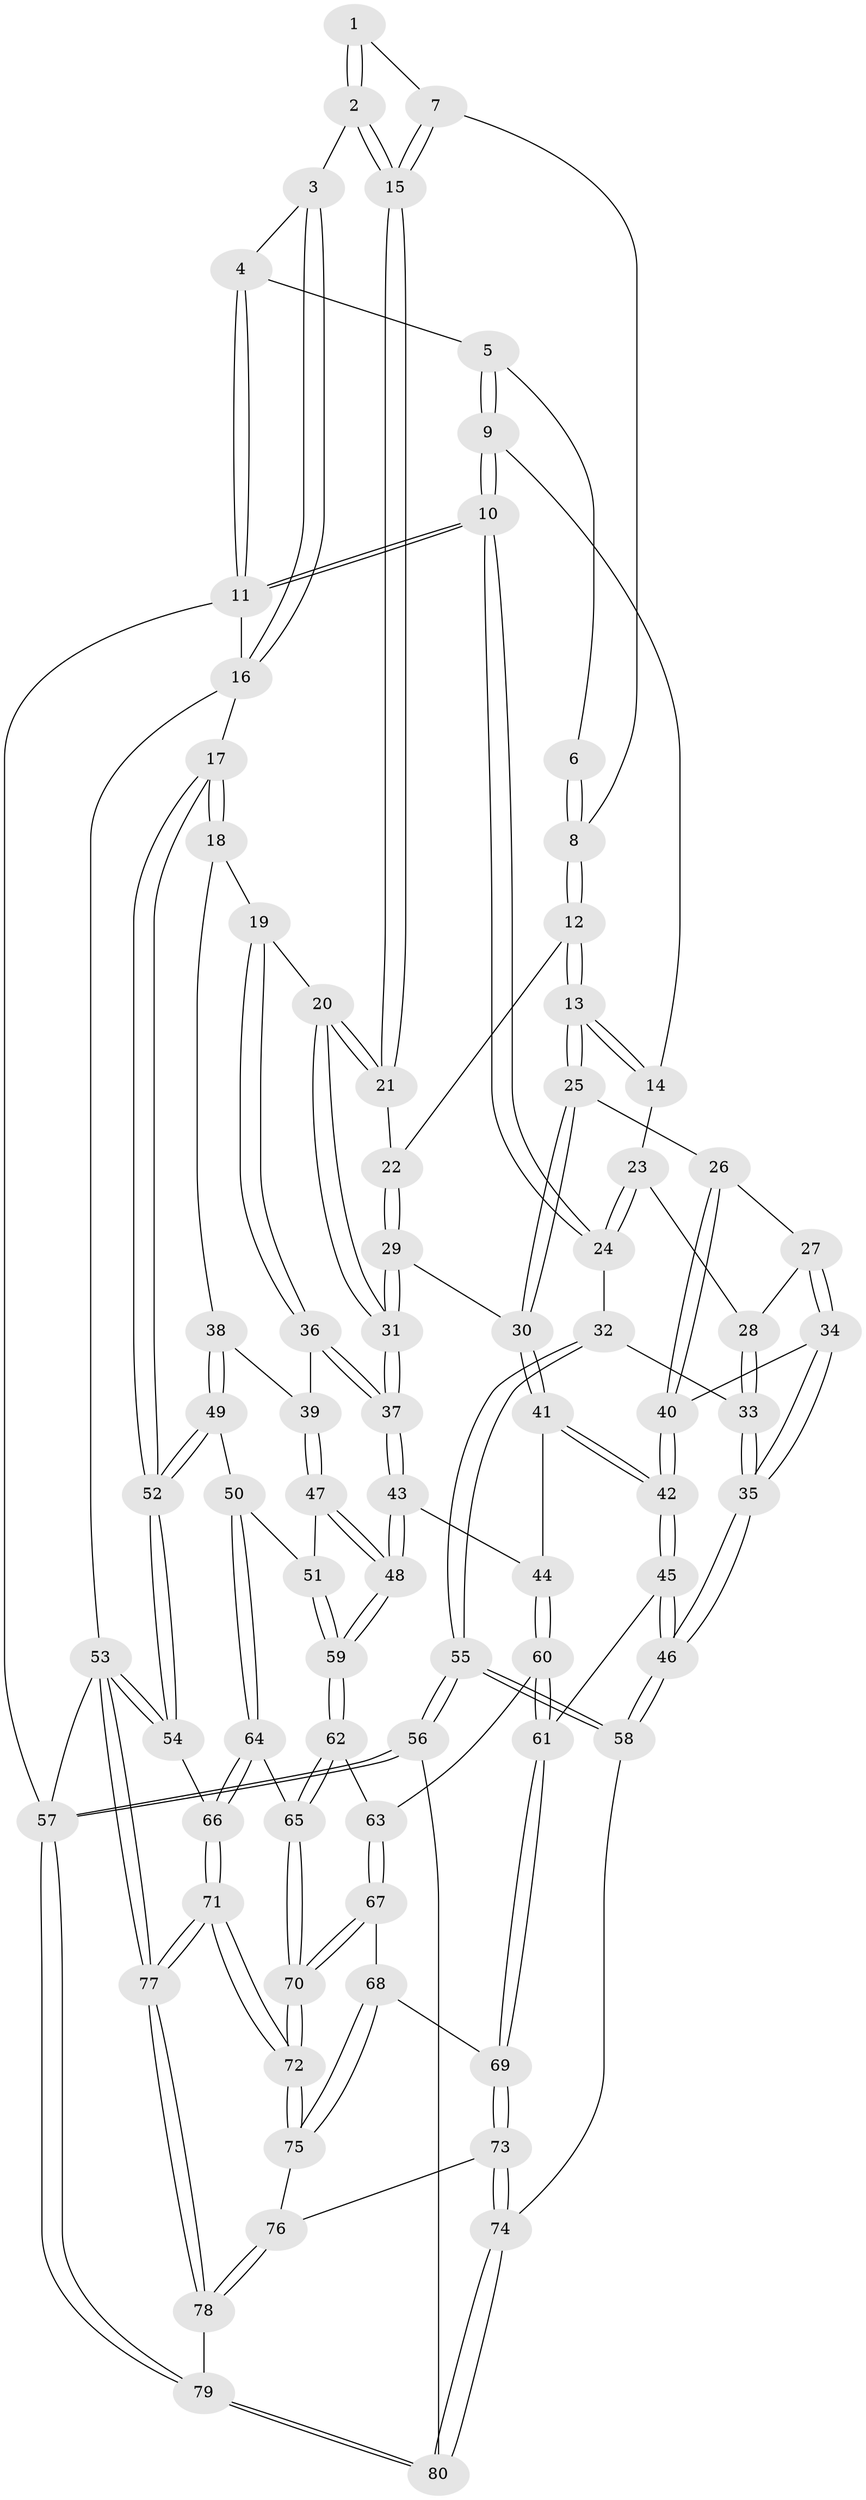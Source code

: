 // coarse degree distribution, {2: 0.021739130434782608, 4: 0.5217391304347826, 3: 0.13043478260869565, 5: 0.2608695652173913, 6: 0.06521739130434782}
// Generated by graph-tools (version 1.1) at 2025/52/02/27/25 19:52:35]
// undirected, 80 vertices, 197 edges
graph export_dot {
graph [start="1"]
  node [color=gray90,style=filled];
  1 [pos="+0.49698560201670516+0.0637848763026423"];
  2 [pos="+0.7689383899727258+0"];
  3 [pos="+0.8659970844582677+0"];
  4 [pos="+0.2324763176441666+0"];
  5 [pos="+0.28635005792922147+0"];
  6 [pos="+0.3632433697765403+0.050650487089478446"];
  7 [pos="+0.46124406500306825+0.17083946342221312"];
  8 [pos="+0.4080701421661556+0.1977034407783711"];
  9 [pos="+0.20265031511464296+0.197842312657003"];
  10 [pos="+0+0"];
  11 [pos="+0+0"];
  12 [pos="+0.37794441609472923+0.25713062013016497"];
  13 [pos="+0.33866576983204383+0.29510700884973784"];
  14 [pos="+0.20340517895907928+0.20811121923409623"];
  15 [pos="+0.6470700767230991+0.22451695900193408"];
  16 [pos="+1+0"];
  17 [pos="+1+0.23525981539789556"];
  18 [pos="+0.945706092385232+0.3213343581503847"];
  19 [pos="+0.8048493617876223+0.3720322107275208"];
  20 [pos="+0.7059191765279638+0.31605675197307337"];
  21 [pos="+0.6458309914096092+0.23387039503964538"];
  22 [pos="+0.6075008751677686+0.2656683805991582"];
  23 [pos="+0.139412798175291+0.2562808064438927"];
  24 [pos="+0+0.2317772552849068"];
  25 [pos="+0.3514725254583965+0.35817656764983113"];
  26 [pos="+0.31140182383455256+0.39966124471580755"];
  27 [pos="+0.17788879188814768+0.39856364363656416"];
  28 [pos="+0.120894128795109+0.38532115588976684"];
  29 [pos="+0.5627272518929031+0.33621640856441837"];
  30 [pos="+0.4328981156901229+0.409421476746775"];
  31 [pos="+0.630511087756472+0.49643842200268656"];
  32 [pos="+0+0.400058413447895"];
  33 [pos="+0.09787554831590714+0.4127506381894003"];
  34 [pos="+0.20714416721847045+0.48744395664843015"];
  35 [pos="+0.1362996360245111+0.5519100550835102"];
  36 [pos="+0.7870943015851897+0.44978758221352266"];
  37 [pos="+0.6299456076074968+0.5246867382310662"];
  38 [pos="+0.8552049777548819+0.4993833112416517"];
  39 [pos="+0.7961974377546653+0.4644906091547777"];
  40 [pos="+0.29512923818260606+0.43791180340735797"];
  41 [pos="+0.4864663856785061+0.5317926281193457"];
  42 [pos="+0.30939362951899246+0.6050322120534014"];
  43 [pos="+0.6176217413010751+0.5479614502396973"];
  44 [pos="+0.5232126769058284+0.5553035525706352"];
  45 [pos="+0.28956306139396143+0.6316100412796776"];
  46 [pos="+0.1126825251455417+0.7107423825878384"];
  47 [pos="+0.7920224471393499+0.5462370295478636"];
  48 [pos="+0.6697125043648425+0.6088101931971294"];
  49 [pos="+0.9760409635838253+0.5946495280083274"];
  50 [pos="+0.9647718617035053+0.5989590598175031"];
  51 [pos="+0.8485022756987547+0.5878087710037555"];
  52 [pos="+1+0.5803459005358036"];
  53 [pos="+1+1"];
  54 [pos="+1+0.8301292172137654"];
  55 [pos="+0+0.8192576598507846"];
  56 [pos="+0+0.9221040975802618"];
  57 [pos="+0+1"];
  58 [pos="+0.10620382106988124+0.7184189792202638"];
  59 [pos="+0.6968003071051276+0.6660083808887952"];
  60 [pos="+0.4844922844647446+0.7002520285655277"];
  61 [pos="+0.4514919917821535+0.7390063435832659"];
  62 [pos="+0.7003313332326891+0.684893240325122"];
  63 [pos="+0.5756325109315895+0.7257557906297625"];
  64 [pos="+0.8141199341186177+0.7330471492295535"];
  65 [pos="+0.7098070613742574+0.7020355188029599"];
  66 [pos="+0.8733564025763669+0.8517463906902146"];
  67 [pos="+0.579078843933461+0.8029929731978007"];
  68 [pos="+0.5257117420271076+0.809006364429573"];
  69 [pos="+0.448340872046295+0.7732426085830658"];
  70 [pos="+0.6657110995930968+0.8374234270226435"];
  71 [pos="+0.7250609114325208+1"];
  72 [pos="+0.6807404953297425+0.919642190593648"];
  73 [pos="+0.38184044475673984+0.8627033114220239"];
  74 [pos="+0.35873508526020015+0.8822448807217844"];
  75 [pos="+0.5413991522940007+0.880550616906491"];
  76 [pos="+0.5205204822745346+0.8940427823622062"];
  77 [pos="+0.7026368782993805+1"];
  78 [pos="+0.5115597993208084+1"];
  79 [pos="+0.4305830390928096+1"];
  80 [pos="+0.3623370336380146+0.9739968964436548"];
  1 -- 2;
  1 -- 2;
  1 -- 7;
  2 -- 3;
  2 -- 15;
  2 -- 15;
  3 -- 4;
  3 -- 16;
  3 -- 16;
  4 -- 5;
  4 -- 11;
  4 -- 11;
  5 -- 6;
  5 -- 9;
  5 -- 9;
  6 -- 8;
  6 -- 8;
  7 -- 8;
  7 -- 15;
  7 -- 15;
  8 -- 12;
  8 -- 12;
  9 -- 10;
  9 -- 10;
  9 -- 14;
  10 -- 11;
  10 -- 11;
  10 -- 24;
  10 -- 24;
  11 -- 16;
  11 -- 57;
  12 -- 13;
  12 -- 13;
  12 -- 22;
  13 -- 14;
  13 -- 14;
  13 -- 25;
  13 -- 25;
  14 -- 23;
  15 -- 21;
  15 -- 21;
  16 -- 17;
  16 -- 53;
  17 -- 18;
  17 -- 18;
  17 -- 52;
  17 -- 52;
  18 -- 19;
  18 -- 38;
  19 -- 20;
  19 -- 36;
  19 -- 36;
  20 -- 21;
  20 -- 21;
  20 -- 31;
  20 -- 31;
  21 -- 22;
  22 -- 29;
  22 -- 29;
  23 -- 24;
  23 -- 24;
  23 -- 28;
  24 -- 32;
  25 -- 26;
  25 -- 30;
  25 -- 30;
  26 -- 27;
  26 -- 40;
  26 -- 40;
  27 -- 28;
  27 -- 34;
  27 -- 34;
  28 -- 33;
  28 -- 33;
  29 -- 30;
  29 -- 31;
  29 -- 31;
  30 -- 41;
  30 -- 41;
  31 -- 37;
  31 -- 37;
  32 -- 33;
  32 -- 55;
  32 -- 55;
  33 -- 35;
  33 -- 35;
  34 -- 35;
  34 -- 35;
  34 -- 40;
  35 -- 46;
  35 -- 46;
  36 -- 37;
  36 -- 37;
  36 -- 39;
  37 -- 43;
  37 -- 43;
  38 -- 39;
  38 -- 49;
  38 -- 49;
  39 -- 47;
  39 -- 47;
  40 -- 42;
  40 -- 42;
  41 -- 42;
  41 -- 42;
  41 -- 44;
  42 -- 45;
  42 -- 45;
  43 -- 44;
  43 -- 48;
  43 -- 48;
  44 -- 60;
  44 -- 60;
  45 -- 46;
  45 -- 46;
  45 -- 61;
  46 -- 58;
  46 -- 58;
  47 -- 48;
  47 -- 48;
  47 -- 51;
  48 -- 59;
  48 -- 59;
  49 -- 50;
  49 -- 52;
  49 -- 52;
  50 -- 51;
  50 -- 64;
  50 -- 64;
  51 -- 59;
  51 -- 59;
  52 -- 54;
  52 -- 54;
  53 -- 54;
  53 -- 54;
  53 -- 77;
  53 -- 77;
  53 -- 57;
  54 -- 66;
  55 -- 56;
  55 -- 56;
  55 -- 58;
  55 -- 58;
  56 -- 57;
  56 -- 57;
  56 -- 80;
  57 -- 79;
  57 -- 79;
  58 -- 74;
  59 -- 62;
  59 -- 62;
  60 -- 61;
  60 -- 61;
  60 -- 63;
  61 -- 69;
  61 -- 69;
  62 -- 63;
  62 -- 65;
  62 -- 65;
  63 -- 67;
  63 -- 67;
  64 -- 65;
  64 -- 66;
  64 -- 66;
  65 -- 70;
  65 -- 70;
  66 -- 71;
  66 -- 71;
  67 -- 68;
  67 -- 70;
  67 -- 70;
  68 -- 69;
  68 -- 75;
  68 -- 75;
  69 -- 73;
  69 -- 73;
  70 -- 72;
  70 -- 72;
  71 -- 72;
  71 -- 72;
  71 -- 77;
  71 -- 77;
  72 -- 75;
  72 -- 75;
  73 -- 74;
  73 -- 74;
  73 -- 76;
  74 -- 80;
  74 -- 80;
  75 -- 76;
  76 -- 78;
  76 -- 78;
  77 -- 78;
  77 -- 78;
  78 -- 79;
  79 -- 80;
  79 -- 80;
}
